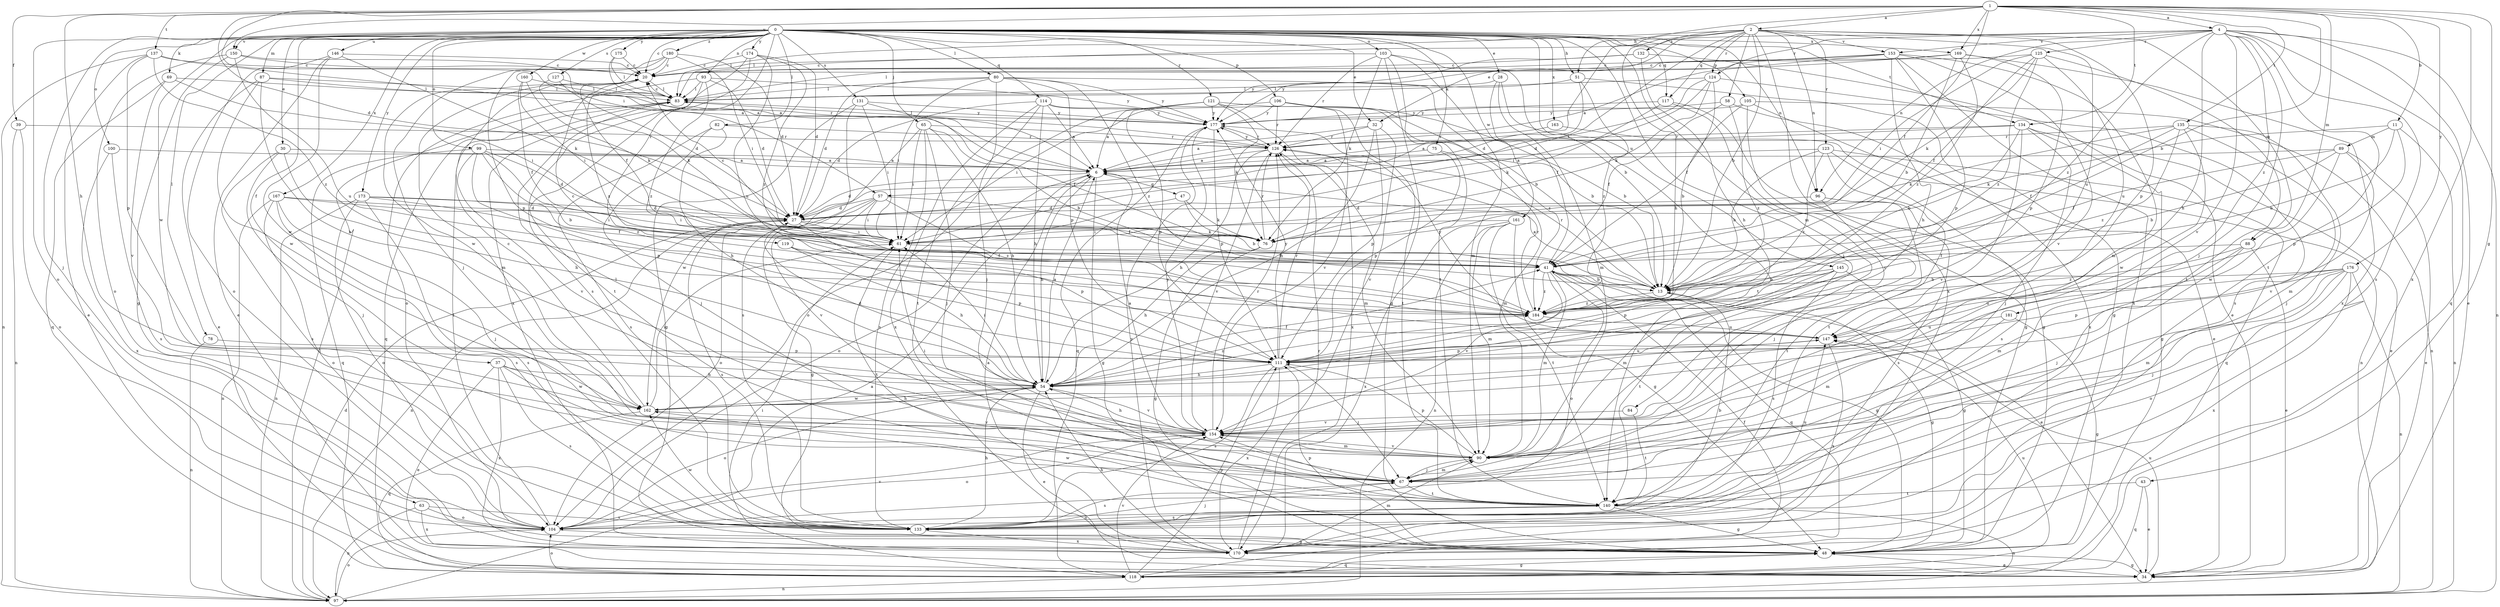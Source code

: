 strict digraph  {
0;
1;
2;
4;
6;
11;
13;
20;
27;
28;
30;
32;
34;
37;
39;
41;
43;
47;
48;
51;
54;
57;
58;
61;
63;
65;
67;
69;
75;
76;
78;
80;
82;
83;
84;
87;
88;
89;
90;
93;
96;
97;
99;
100;
103;
104;
105;
106;
111;
114;
117;
118;
119;
121;
123;
124;
125;
126;
127;
131;
132;
133;
134;
135;
137;
140;
145;
146;
147;
150;
153;
154;
160;
161;
162;
163;
167;
169;
170;
173;
174;
175;
176;
177;
180;
181;
184;
0 -> 20  [label=c];
0 -> 28  [label=e];
0 -> 30  [label=e];
0 -> 32  [label=e];
0 -> 37  [label=f];
0 -> 51  [label=h];
0 -> 63  [label=j];
0 -> 65  [label=j];
0 -> 67  [label=j];
0 -> 69  [label=k];
0 -> 75  [label=k];
0 -> 78  [label=l];
0 -> 80  [label=l];
0 -> 82  [label=l];
0 -> 84  [label=m];
0 -> 87  [label=m];
0 -> 93  [label=n];
0 -> 96  [label=n];
0 -> 99  [label=o];
0 -> 100  [label=o];
0 -> 103  [label=o];
0 -> 104  [label=o];
0 -> 105  [label=p];
0 -> 106  [label=p];
0 -> 114  [label=q];
0 -> 117  [label=q];
0 -> 119  [label=r];
0 -> 121  [label=r];
0 -> 127  [label=s];
0 -> 131  [label=s];
0 -> 134  [label=t];
0 -> 145  [label=u];
0 -> 146  [label=u];
0 -> 150  [label=v];
0 -> 160  [label=w];
0 -> 161  [label=w];
0 -> 162  [label=w];
0 -> 163  [label=x];
0 -> 167  [label=x];
0 -> 169  [label=x];
0 -> 173  [label=y];
0 -> 174  [label=y];
0 -> 175  [label=y];
0 -> 180  [label=z];
1 -> 2  [label=a];
1 -> 4  [label=a];
1 -> 11  [label=b];
1 -> 13  [label=b];
1 -> 27  [label=d];
1 -> 39  [label=f];
1 -> 41  [label=f];
1 -> 43  [label=g];
1 -> 51  [label=h];
1 -> 54  [label=h];
1 -> 57  [label=i];
1 -> 88  [label=m];
1 -> 134  [label=t];
1 -> 135  [label=t];
1 -> 137  [label=t];
1 -> 150  [label=v];
1 -> 169  [label=x];
1 -> 170  [label=x];
1 -> 176  [label=y];
2 -> 13  [label=b];
2 -> 32  [label=e];
2 -> 54  [label=h];
2 -> 57  [label=i];
2 -> 58  [label=i];
2 -> 61  [label=i];
2 -> 83  [label=l];
2 -> 88  [label=m];
2 -> 96  [label=n];
2 -> 111  [label=p];
2 -> 117  [label=q];
2 -> 123  [label=r];
2 -> 124  [label=r];
2 -> 132  [label=s];
2 -> 147  [label=u];
2 -> 153  [label=v];
2 -> 170  [label=x];
4 -> 34  [label=e];
4 -> 54  [label=h];
4 -> 67  [label=j];
4 -> 83  [label=l];
4 -> 96  [label=n];
4 -> 97  [label=n];
4 -> 118  [label=q];
4 -> 124  [label=r];
4 -> 125  [label=r];
4 -> 133  [label=s];
4 -> 140  [label=t];
4 -> 153  [label=v];
4 -> 154  [label=v];
4 -> 181  [label=z];
4 -> 184  [label=z];
6 -> 27  [label=d];
6 -> 47  [label=g];
6 -> 48  [label=g];
6 -> 54  [label=h];
6 -> 104  [label=o];
11 -> 13  [label=b];
11 -> 76  [label=k];
11 -> 89  [label=m];
11 -> 97  [label=n];
11 -> 111  [label=p];
13 -> 6  [label=a];
13 -> 48  [label=g];
13 -> 126  [label=r];
13 -> 184  [label=z];
20 -> 83  [label=l];
20 -> 90  [label=m];
20 -> 162  [label=w];
20 -> 184  [label=z];
27 -> 61  [label=i];
27 -> 76  [label=k];
27 -> 97  [label=n];
27 -> 111  [label=p];
27 -> 133  [label=s];
28 -> 41  [label=f];
28 -> 83  [label=l];
28 -> 90  [label=m];
28 -> 140  [label=t];
30 -> 6  [label=a];
30 -> 54  [label=h];
30 -> 67  [label=j];
30 -> 133  [label=s];
32 -> 6  [label=a];
32 -> 54  [label=h];
32 -> 111  [label=p];
32 -> 126  [label=r];
32 -> 154  [label=v];
34 -> 48  [label=g];
34 -> 147  [label=u];
37 -> 34  [label=e];
37 -> 54  [label=h];
37 -> 67  [label=j];
37 -> 133  [label=s];
37 -> 162  [label=w];
37 -> 170  [label=x];
39 -> 97  [label=n];
39 -> 104  [label=o];
39 -> 126  [label=r];
41 -> 13  [label=b];
41 -> 34  [label=e];
41 -> 48  [label=g];
41 -> 90  [label=m];
41 -> 104  [label=o];
41 -> 118  [label=q];
41 -> 154  [label=v];
41 -> 184  [label=z];
43 -> 34  [label=e];
43 -> 118  [label=q];
43 -> 140  [label=t];
47 -> 13  [label=b];
47 -> 27  [label=d];
47 -> 76  [label=k];
48 -> 34  [label=e];
48 -> 111  [label=p];
48 -> 118  [label=q];
51 -> 27  [label=d];
51 -> 48  [label=g];
51 -> 83  [label=l];
51 -> 184  [label=z];
54 -> 6  [label=a];
54 -> 27  [label=d];
54 -> 34  [label=e];
54 -> 41  [label=f];
54 -> 61  [label=i];
54 -> 104  [label=o];
54 -> 154  [label=v];
54 -> 162  [label=w];
54 -> 184  [label=z];
57 -> 27  [label=d];
57 -> 41  [label=f];
57 -> 48  [label=g];
57 -> 61  [label=i];
57 -> 104  [label=o];
57 -> 154  [label=v];
57 -> 184  [label=z];
58 -> 41  [label=f];
58 -> 170  [label=x];
58 -> 177  [label=y];
58 -> 184  [label=z];
61 -> 41  [label=f];
61 -> 140  [label=t];
63 -> 97  [label=n];
63 -> 104  [label=o];
63 -> 133  [label=s];
63 -> 170  [label=x];
65 -> 13  [label=b];
65 -> 54  [label=h];
65 -> 61  [label=i];
65 -> 67  [label=j];
65 -> 126  [label=r];
65 -> 133  [label=s];
65 -> 162  [label=w];
67 -> 90  [label=m];
67 -> 133  [label=s];
67 -> 140  [label=t];
69 -> 61  [label=i];
69 -> 83  [label=l];
69 -> 118  [label=q];
69 -> 154  [label=v];
75 -> 6  [label=a];
75 -> 90  [label=m];
75 -> 111  [label=p];
76 -> 20  [label=c];
76 -> 48  [label=g];
76 -> 54  [label=h];
76 -> 126  [label=r];
78 -> 97  [label=n];
78 -> 111  [label=p];
80 -> 13  [label=b];
80 -> 27  [label=d];
80 -> 61  [label=i];
80 -> 67  [label=j];
80 -> 83  [label=l];
80 -> 111  [label=p];
80 -> 177  [label=y];
80 -> 184  [label=z];
82 -> 54  [label=h];
82 -> 67  [label=j];
82 -> 126  [label=r];
82 -> 133  [label=s];
83 -> 20  [label=c];
83 -> 118  [label=q];
83 -> 177  [label=y];
84 -> 140  [label=t];
84 -> 154  [label=v];
87 -> 34  [label=e];
87 -> 54  [label=h];
87 -> 83  [label=l];
87 -> 126  [label=r];
87 -> 162  [label=w];
88 -> 34  [label=e];
88 -> 41  [label=f];
88 -> 67  [label=j];
88 -> 90  [label=m];
88 -> 184  [label=z];
89 -> 6  [label=a];
89 -> 13  [label=b];
89 -> 34  [label=e];
89 -> 41  [label=f];
89 -> 154  [label=v];
89 -> 162  [label=w];
90 -> 61  [label=i];
90 -> 67  [label=j];
90 -> 83  [label=l];
90 -> 111  [label=p];
90 -> 154  [label=v];
93 -> 27  [label=d];
93 -> 83  [label=l];
93 -> 104  [label=o];
93 -> 140  [label=t];
93 -> 177  [label=y];
93 -> 184  [label=z];
96 -> 27  [label=d];
96 -> 67  [label=j];
96 -> 133  [label=s];
96 -> 140  [label=t];
97 -> 6  [label=a];
97 -> 27  [label=d];
97 -> 83  [label=l];
97 -> 104  [label=o];
99 -> 6  [label=a];
99 -> 13  [label=b];
99 -> 27  [label=d];
99 -> 111  [label=p];
99 -> 118  [label=q];
99 -> 154  [label=v];
99 -> 184  [label=z];
100 -> 6  [label=a];
100 -> 133  [label=s];
100 -> 170  [label=x];
103 -> 13  [label=b];
103 -> 20  [label=c];
103 -> 48  [label=g];
103 -> 76  [label=k];
103 -> 90  [label=m];
103 -> 126  [label=r];
103 -> 140  [label=t];
104 -> 48  [label=g];
104 -> 83  [label=l];
104 -> 154  [label=v];
105 -> 13  [label=b];
105 -> 34  [label=e];
105 -> 48  [label=g];
105 -> 97  [label=n];
105 -> 177  [label=y];
106 -> 13  [label=b];
106 -> 61  [label=i];
106 -> 126  [label=r];
106 -> 140  [label=t];
106 -> 154  [label=v];
106 -> 177  [label=y];
111 -> 54  [label=h];
111 -> 67  [label=j];
111 -> 126  [label=r];
111 -> 133  [label=s];
111 -> 147  [label=u];
111 -> 170  [label=x];
111 -> 177  [label=y];
114 -> 6  [label=a];
114 -> 13  [label=b];
114 -> 27  [label=d];
114 -> 54  [label=h];
114 -> 140  [label=t];
114 -> 170  [label=x];
114 -> 177  [label=y];
117 -> 48  [label=g];
117 -> 76  [label=k];
117 -> 154  [label=v];
117 -> 177  [label=y];
118 -> 41  [label=f];
118 -> 48  [label=g];
118 -> 61  [label=i];
118 -> 97  [label=n];
118 -> 104  [label=o];
118 -> 111  [label=p];
118 -> 147  [label=u];
118 -> 154  [label=v];
119 -> 41  [label=f];
119 -> 54  [label=h];
119 -> 111  [label=p];
121 -> 6  [label=a];
121 -> 76  [label=k];
121 -> 104  [label=o];
121 -> 111  [label=p];
121 -> 170  [label=x];
121 -> 177  [label=y];
121 -> 184  [label=z];
123 -> 6  [label=a];
123 -> 13  [label=b];
123 -> 118  [label=q];
123 -> 133  [label=s];
123 -> 140  [label=t];
123 -> 184  [label=z];
124 -> 27  [label=d];
124 -> 41  [label=f];
124 -> 61  [label=i];
124 -> 76  [label=k];
124 -> 83  [label=l];
124 -> 133  [label=s];
125 -> 20  [label=c];
125 -> 41  [label=f];
125 -> 61  [label=i];
125 -> 76  [label=k];
125 -> 140  [label=t];
125 -> 147  [label=u];
125 -> 184  [label=z];
126 -> 6  [label=a];
126 -> 54  [label=h];
126 -> 90  [label=m];
126 -> 154  [label=v];
126 -> 177  [label=y];
127 -> 27  [label=d];
127 -> 76  [label=k];
127 -> 83  [label=l];
131 -> 41  [label=f];
131 -> 48  [label=g];
131 -> 61  [label=i];
131 -> 133  [label=s];
131 -> 177  [label=y];
132 -> 20  [label=c];
132 -> 34  [label=e];
132 -> 54  [label=h];
132 -> 177  [label=y];
133 -> 13  [label=b];
133 -> 54  [label=h];
133 -> 67  [label=j];
133 -> 162  [label=w];
133 -> 170  [label=x];
134 -> 6  [label=a];
134 -> 13  [label=b];
134 -> 34  [label=e];
134 -> 48  [label=g];
134 -> 67  [label=j];
134 -> 126  [label=r];
134 -> 154  [label=v];
135 -> 41  [label=f];
135 -> 67  [label=j];
135 -> 76  [label=k];
135 -> 90  [label=m];
135 -> 126  [label=r];
135 -> 162  [label=w];
135 -> 184  [label=z];
137 -> 6  [label=a];
137 -> 20  [label=c];
137 -> 34  [label=e];
137 -> 97  [label=n];
137 -> 111  [label=p];
137 -> 184  [label=z];
140 -> 48  [label=g];
140 -> 97  [label=n];
140 -> 104  [label=o];
140 -> 133  [label=s];
140 -> 147  [label=u];
140 -> 154  [label=v];
140 -> 162  [label=w];
145 -> 13  [label=b];
145 -> 48  [label=g];
145 -> 90  [label=m];
145 -> 111  [label=p];
145 -> 133  [label=s];
145 -> 140  [label=t];
146 -> 20  [label=c];
146 -> 34  [label=e];
146 -> 76  [label=k];
146 -> 104  [label=o];
146 -> 162  [label=w];
147 -> 111  [label=p];
147 -> 170  [label=x];
147 -> 177  [label=y];
150 -> 6  [label=a];
150 -> 20  [label=c];
150 -> 48  [label=g];
150 -> 104  [label=o];
150 -> 147  [label=u];
153 -> 6  [label=a];
153 -> 20  [label=c];
153 -> 54  [label=h];
153 -> 83  [label=l];
153 -> 90  [label=m];
153 -> 111  [label=p];
153 -> 154  [label=v];
153 -> 170  [label=x];
154 -> 6  [label=a];
154 -> 54  [label=h];
154 -> 90  [label=m];
154 -> 104  [label=o];
154 -> 126  [label=r];
154 -> 177  [label=y];
160 -> 41  [label=f];
160 -> 61  [label=i];
160 -> 76  [label=k];
160 -> 83  [label=l];
161 -> 48  [label=g];
161 -> 61  [label=i];
161 -> 90  [label=m];
161 -> 97  [label=n];
161 -> 140  [label=t];
161 -> 170  [label=x];
162 -> 20  [label=c];
162 -> 54  [label=h];
162 -> 61  [label=i];
162 -> 118  [label=q];
162 -> 154  [label=v];
163 -> 97  [label=n];
163 -> 126  [label=r];
167 -> 27  [label=d];
167 -> 61  [label=i];
167 -> 67  [label=j];
167 -> 97  [label=n];
167 -> 104  [label=o];
167 -> 133  [label=s];
169 -> 13  [label=b];
169 -> 20  [label=c];
169 -> 111  [label=p];
169 -> 170  [label=x];
169 -> 177  [label=y];
169 -> 184  [label=z];
170 -> 6  [label=a];
170 -> 54  [label=h];
170 -> 90  [label=m];
170 -> 126  [label=r];
170 -> 177  [label=y];
173 -> 27  [label=d];
173 -> 41  [label=f];
173 -> 61  [label=i];
173 -> 97  [label=n];
173 -> 104  [label=o];
173 -> 133  [label=s];
174 -> 20  [label=c];
174 -> 27  [label=d];
174 -> 133  [label=s];
174 -> 147  [label=u];
174 -> 170  [label=x];
174 -> 184  [label=z];
175 -> 6  [label=a];
175 -> 20  [label=c];
175 -> 83  [label=l];
176 -> 13  [label=b];
176 -> 67  [label=j];
176 -> 90  [label=m];
176 -> 97  [label=n];
176 -> 104  [label=o];
176 -> 111  [label=p];
176 -> 147  [label=u];
176 -> 170  [label=x];
177 -> 83  [label=l];
177 -> 111  [label=p];
177 -> 118  [label=q];
177 -> 126  [label=r];
180 -> 20  [label=c];
180 -> 27  [label=d];
180 -> 41  [label=f];
180 -> 61  [label=i];
180 -> 67  [label=j];
180 -> 111  [label=p];
181 -> 48  [label=g];
181 -> 90  [label=m];
181 -> 147  [label=u];
184 -> 20  [label=c];
184 -> 126  [label=r];
184 -> 147  [label=u];
}
